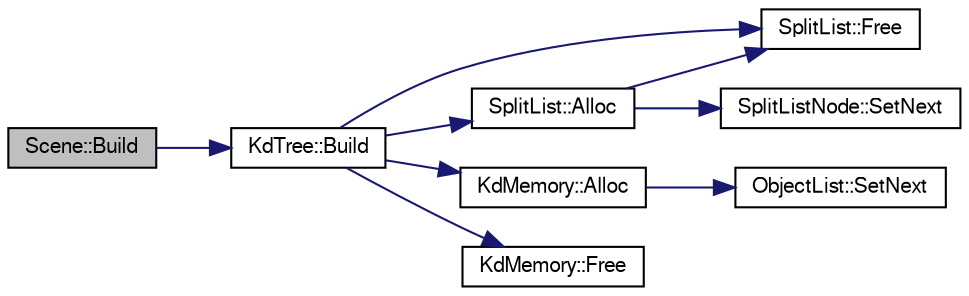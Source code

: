 digraph G
{
  edge [fontname="FreeSans",fontsize="10",labelfontname="FreeSans",labelfontsize="10"];
  node [fontname="FreeSans",fontsize="10",shape=record];
  rankdir=LR;
  Node1 [label="Scene::Build",height=0.2,width=0.4,color="black", fillcolor="grey75", style="filled" fontcolor="black"];
  Node1 -> Node2 [color="midnightblue",fontsize="10",style="solid",fontname="FreeSans"];
  Node2 [label="KdTree::Build",height=0.2,width=0.4,color="black", fillcolor="white", style="filled",URL="$class_kd_tree.html#a8c1f1e0be0d3afcdd6fb9d429dd95598"];
  Node2 -> Node3 [color="midnightblue",fontsize="10",style="solid",fontname="FreeSans"];
  Node3 [label="SplitList::Alloc",height=0.2,width=0.4,color="black", fillcolor="white", style="filled",URL="$class_split_list.html#a8dba9a649ba167cf0af6611ea605973a"];
  Node3 -> Node4 [color="midnightblue",fontsize="10",style="solid",fontname="FreeSans"];
  Node4 [label="SplitList::Free",height=0.2,width=0.4,color="black", fillcolor="white", style="filled",URL="$class_split_list.html#aef012fca6581a48a2bd7f3688a7689d8"];
  Node3 -> Node5 [color="midnightblue",fontsize="10",style="solid",fontname="FreeSans"];
  Node5 [label="SplitListNode::SetNext",height=0.2,width=0.4,color="black", fillcolor="white", style="filled",URL="$class_split_list_node.html#a72deceb4e9b5d984e3956d9b57b44e63"];
  Node2 -> Node6 [color="midnightblue",fontsize="10",style="solid",fontname="FreeSans"];
  Node6 [label="KdMemory::Alloc",height=0.2,width=0.4,color="black", fillcolor="white", style="filled",URL="$class_kd_memory.html#a43fc891b579a7762631fa7c854d7b9b8",tooltip="メモリ確保"];
  Node6 -> Node7 [color="midnightblue",fontsize="10",style="solid",fontname="FreeSans"];
  Node7 [label="ObjectList::SetNext",height=0.2,width=0.4,color="black", fillcolor="white", style="filled",URL="$class_object_list.html#a83555c5f01fc4911ba9f4d51aae32dcd"];
  Node2 -> Node4 [color="midnightblue",fontsize="10",style="solid",fontname="FreeSans"];
  Node2 -> Node8 [color="midnightblue",fontsize="10",style="solid",fontname="FreeSans"];
  Node8 [label="KdMemory::Free",height=0.2,width=0.4,color="black", fillcolor="white", style="filled",URL="$class_kd_memory.html#aea9318fa96fbdc87d7281d01ea89fadd"];
}
